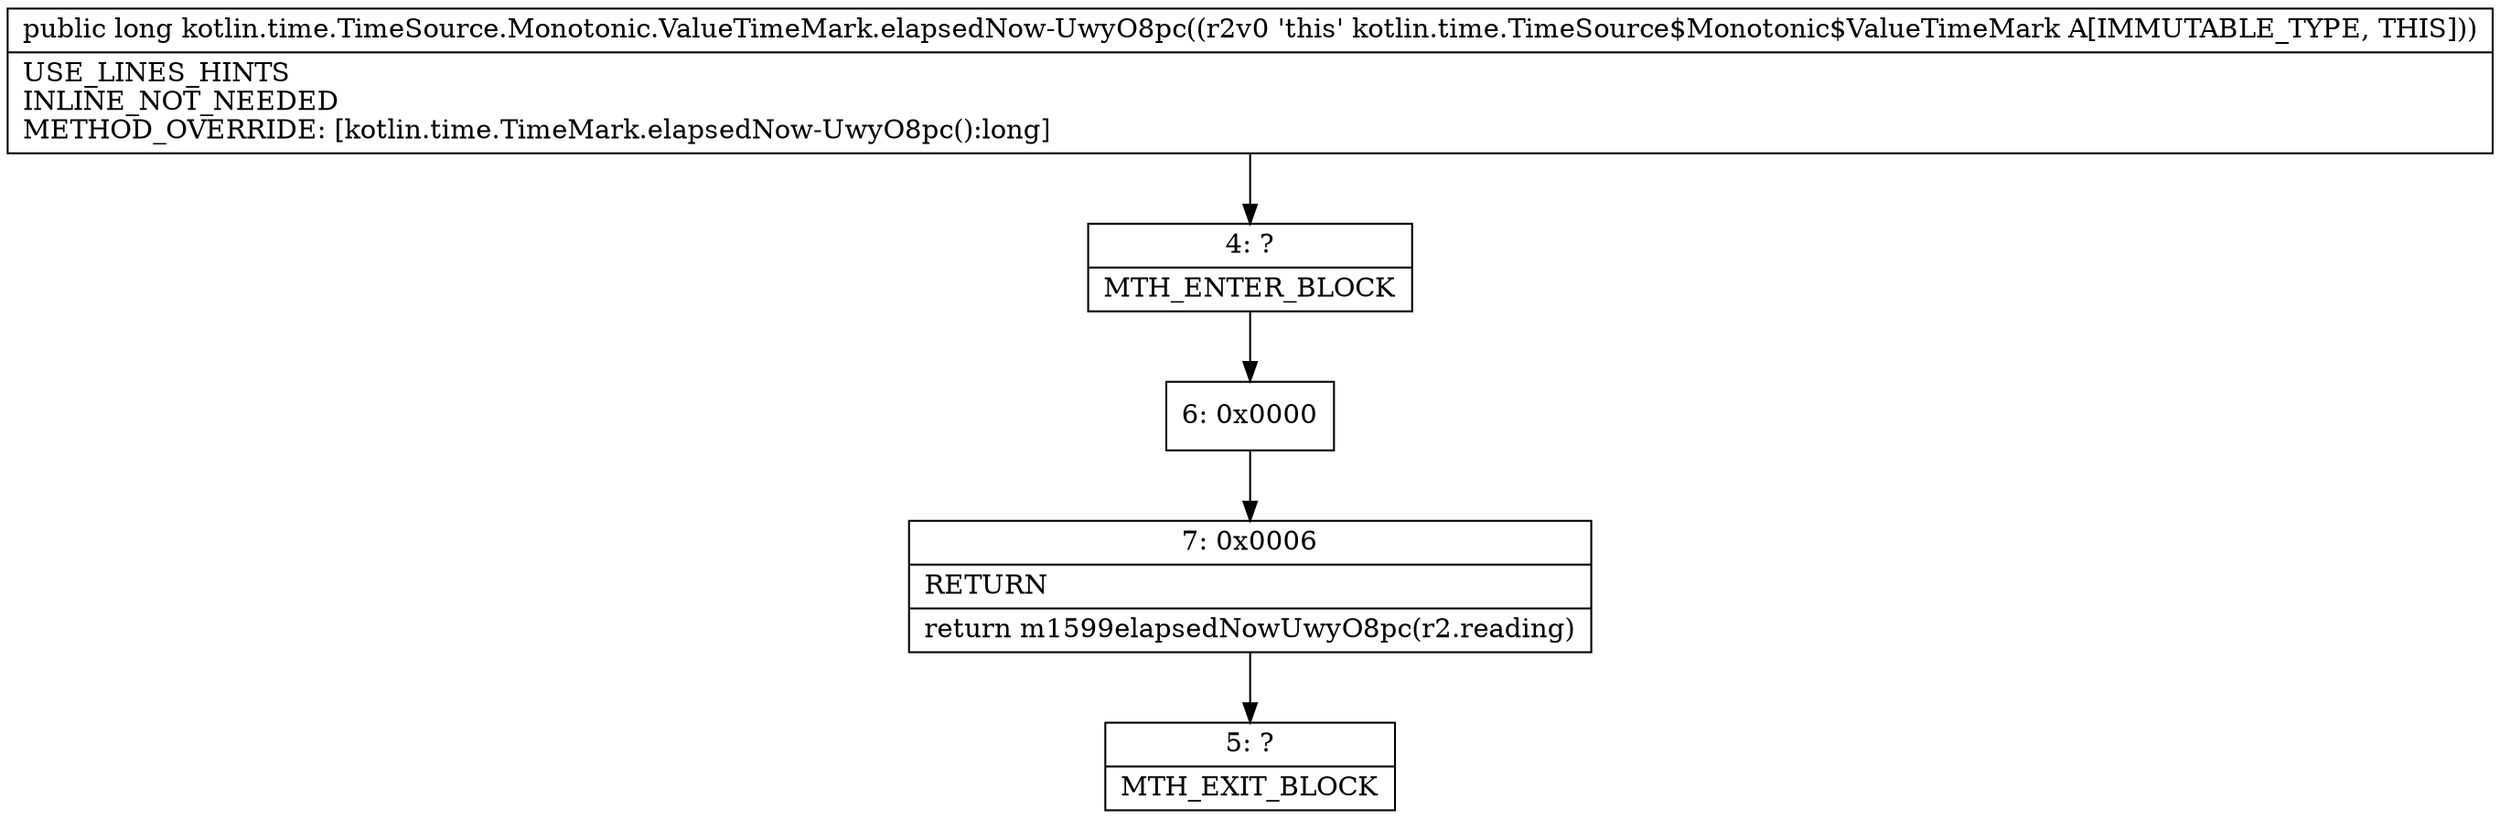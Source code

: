 digraph "CFG forkotlin.time.TimeSource.Monotonic.ValueTimeMark.elapsedNow\-UwyO8pc()J" {
Node_4 [shape=record,label="{4\:\ ?|MTH_ENTER_BLOCK\l}"];
Node_6 [shape=record,label="{6\:\ 0x0000}"];
Node_7 [shape=record,label="{7\:\ 0x0006|RETURN\l|return m1599elapsedNowUwyO8pc(r2.reading)\l}"];
Node_5 [shape=record,label="{5\:\ ?|MTH_EXIT_BLOCK\l}"];
MethodNode[shape=record,label="{public long kotlin.time.TimeSource.Monotonic.ValueTimeMark.elapsedNow\-UwyO8pc((r2v0 'this' kotlin.time.TimeSource$Monotonic$ValueTimeMark A[IMMUTABLE_TYPE, THIS]))  | USE_LINES_HINTS\lINLINE_NOT_NEEDED\lMETHOD_OVERRIDE: [kotlin.time.TimeMark.elapsedNow\-UwyO8pc():long]\l}"];
MethodNode -> Node_4;Node_4 -> Node_6;
Node_6 -> Node_7;
Node_7 -> Node_5;
}

